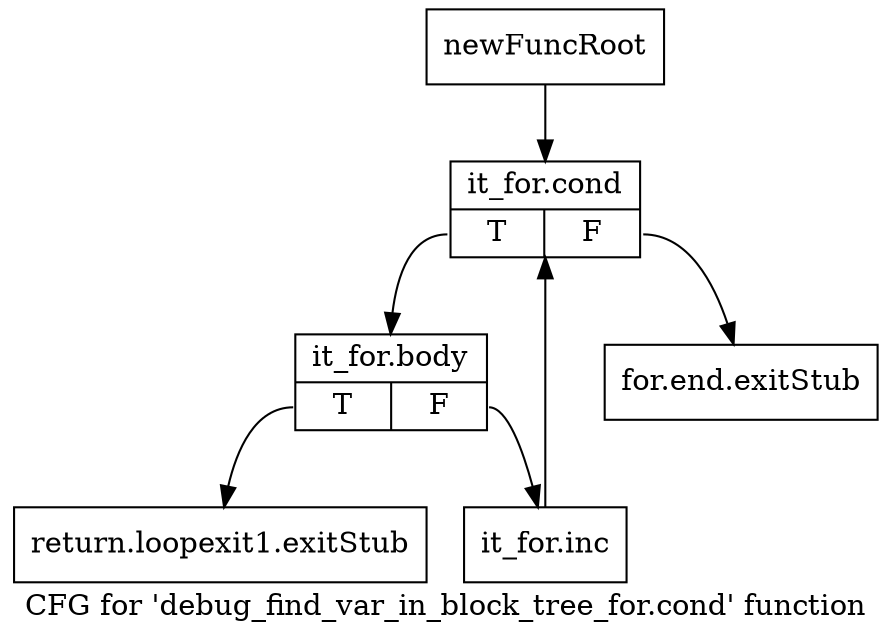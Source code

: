 digraph "CFG for 'debug_find_var_in_block_tree_for.cond' function" {
	label="CFG for 'debug_find_var_in_block_tree_for.cond' function";

	Node0xb048fd0 [shape=record,label="{newFuncRoot}"];
	Node0xb048fd0 -> Node0xb04c570;
	Node0xb04c0a0 [shape=record,label="{for.end.exitStub}"];
	Node0xb04c520 [shape=record,label="{return.loopexit1.exitStub}"];
	Node0xb04c570 [shape=record,label="{it_for.cond|{<s0>T|<s1>F}}"];
	Node0xb04c570:s0 -> Node0xb04c5c0;
	Node0xb04c570:s1 -> Node0xb04c0a0;
	Node0xb04c5c0 [shape=record,label="{it_for.body|{<s0>T|<s1>F}}"];
	Node0xb04c5c0:s0 -> Node0xb04c520;
	Node0xb04c5c0:s1 -> Node0xb04c610;
	Node0xb04c610 [shape=record,label="{it_for.inc}"];
	Node0xb04c610 -> Node0xb04c570;
}
